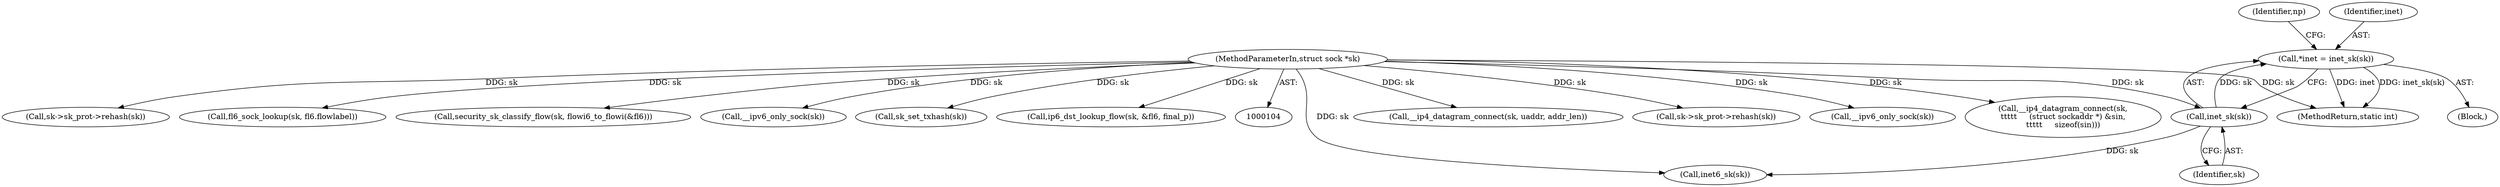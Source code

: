digraph "0_linux_45f6fad84cc305103b28d73482b344d7f5b76f39_4@pointer" {
"1000116" [label="(Call,*inet = inet_sk(sk))"];
"1000118" [label="(Call,inet_sk(sk))"];
"1000105" [label="(MethodParameterIn,struct sock *sk)"];
"1000118" [label="(Call,inet_sk(sk))"];
"1000108" [label="(Block,)"];
"1000123" [label="(Call,inet6_sk(sk))"];
"1000152" [label="(Call,__ip4_datagram_connect(sk, uaddr, addr_len))"];
"1000347" [label="(Call,sk->sk_prot->rehash(sk))"];
"1000600" [label="(MethodReturn,static int)"];
"1000145" [label="(Call,__ipv6_only_sock(sk))"];
"1000122" [label="(Identifier,np)"];
"1000280" [label="(Call,__ip4_datagram_connect(sk,\n\t\t\t\t\t     (struct sockaddr *) &sin,\n\t\t\t\t\t     sizeof(sin)))"];
"1000105" [label="(MethodParameterIn,struct sock *sk)"];
"1000584" [label="(Call,sk->sk_prot->rehash(sk))"];
"1000202" [label="(Call,fl6_sock_lookup(sk, fl6.flowlabel))"];
"1000501" [label="(Call,security_sk_classify_flow(sk, flowi6_to_flowi(&fl6)))"];
"1000119" [label="(Identifier,sk)"];
"1000116" [label="(Call,*inet = inet_sk(sk))"];
"1000247" [label="(Call,__ipv6_only_sock(sk))"];
"1000117" [label="(Identifier,inet)"];
"1000593" [label="(Call,sk_set_txhash(sk))"];
"1000529" [label="(Call,ip6_dst_lookup_flow(sk, &fl6, final_p))"];
"1000116" -> "1000108"  [label="AST: "];
"1000116" -> "1000118"  [label="CFG: "];
"1000117" -> "1000116"  [label="AST: "];
"1000118" -> "1000116"  [label="AST: "];
"1000122" -> "1000116"  [label="CFG: "];
"1000116" -> "1000600"  [label="DDG: inet"];
"1000116" -> "1000600"  [label="DDG: inet_sk(sk)"];
"1000118" -> "1000116"  [label="DDG: sk"];
"1000118" -> "1000119"  [label="CFG: "];
"1000119" -> "1000118"  [label="AST: "];
"1000105" -> "1000118"  [label="DDG: sk"];
"1000118" -> "1000123"  [label="DDG: sk"];
"1000105" -> "1000104"  [label="AST: "];
"1000105" -> "1000600"  [label="DDG: sk"];
"1000105" -> "1000123"  [label="DDG: sk"];
"1000105" -> "1000145"  [label="DDG: sk"];
"1000105" -> "1000152"  [label="DDG: sk"];
"1000105" -> "1000202"  [label="DDG: sk"];
"1000105" -> "1000247"  [label="DDG: sk"];
"1000105" -> "1000280"  [label="DDG: sk"];
"1000105" -> "1000347"  [label="DDG: sk"];
"1000105" -> "1000501"  [label="DDG: sk"];
"1000105" -> "1000529"  [label="DDG: sk"];
"1000105" -> "1000584"  [label="DDG: sk"];
"1000105" -> "1000593"  [label="DDG: sk"];
}
